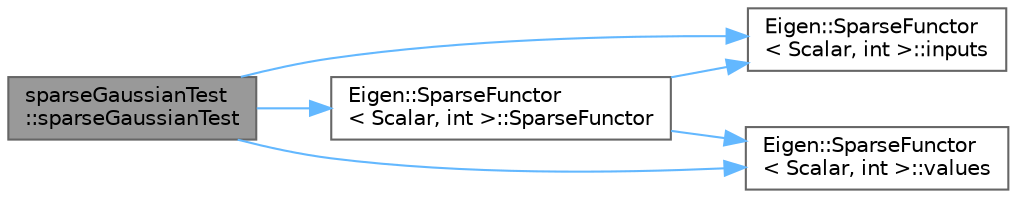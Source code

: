 digraph "sparseGaussianTest::sparseGaussianTest"
{
 // LATEX_PDF_SIZE
  bgcolor="transparent";
  edge [fontname=Helvetica,fontsize=10,labelfontname=Helvetica,labelfontsize=10];
  node [fontname=Helvetica,fontsize=10,shape=box,height=0.2,width=0.4];
  rankdir="LR";
  Node1 [id="Node000001",label="sparseGaussianTest\l::sparseGaussianTest",height=0.2,width=0.4,color="gray40", fillcolor="grey60", style="filled", fontcolor="black",tooltip=" "];
  Node1 -> Node2 [id="edge1_Node000001_Node000002",color="steelblue1",style="solid",tooltip=" "];
  Node2 [id="Node000002",label="Eigen::SparseFunctor\l\< Scalar, int \>::inputs",height=0.2,width=0.4,color="grey40", fillcolor="white", style="filled",URL="$struct_eigen_1_1_sparse_functor.html#a712ff4e83e1403777c6863200e793ab8",tooltip=" "];
  Node1 -> Node3 [id="edge2_Node000001_Node000003",color="steelblue1",style="solid",tooltip=" "];
  Node3 [id="Node000003",label="Eigen::SparseFunctor\l\< Scalar, int \>::SparseFunctor",height=0.2,width=0.4,color="grey40", fillcolor="white", style="filled",URL="$struct_eigen_1_1_sparse_functor.html#a1c9e38d9692ebfdb9145a801a4d1a0ec",tooltip=" "];
  Node3 -> Node2 [id="edge3_Node000003_Node000002",color="steelblue1",style="solid",tooltip=" "];
  Node3 -> Node4 [id="edge4_Node000003_Node000004",color="steelblue1",style="solid",tooltip=" "];
  Node4 [id="Node000004",label="Eigen::SparseFunctor\l\< Scalar, int \>::values",height=0.2,width=0.4,color="grey40", fillcolor="white", style="filled",URL="$struct_eigen_1_1_sparse_functor.html#a91b9ff3608d8f4fbca1a1df004582851",tooltip=" "];
  Node1 -> Node4 [id="edge5_Node000001_Node000004",color="steelblue1",style="solid",tooltip=" "];
}
